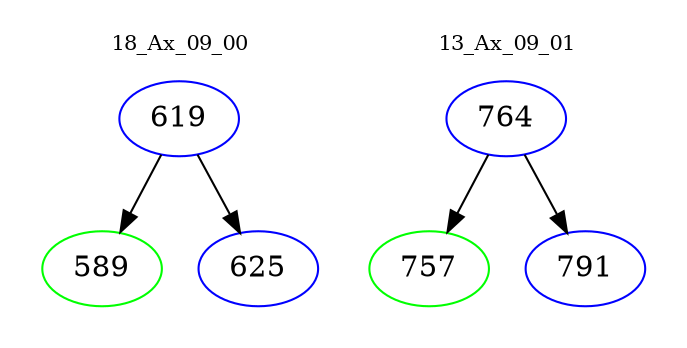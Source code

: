 digraph{
subgraph cluster_0 {
color = white
label = "18_Ax_09_00";
fontsize=10;
T0_619 [label="619", color="blue"]
T0_619 -> T0_589 [color="black"]
T0_589 [label="589", color="green"]
T0_619 -> T0_625 [color="black"]
T0_625 [label="625", color="blue"]
}
subgraph cluster_1 {
color = white
label = "13_Ax_09_01";
fontsize=10;
T1_764 [label="764", color="blue"]
T1_764 -> T1_757 [color="black"]
T1_757 [label="757", color="green"]
T1_764 -> T1_791 [color="black"]
T1_791 [label="791", color="blue"]
}
}
